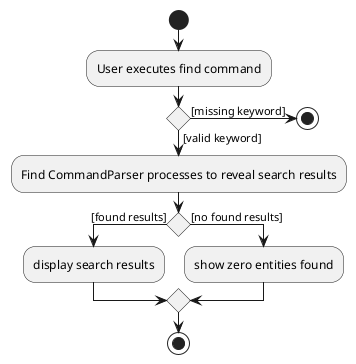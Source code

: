 @startuml

start
:User executes find command;

if () then ([missing keyword])
stop
else ([valid keyword])
:Find CommandParser processes to reveal search results;
endif

if () then ([found results])
:display search results;
else ([no found results])
:show zero entities found;
endif

stop

@enduml
